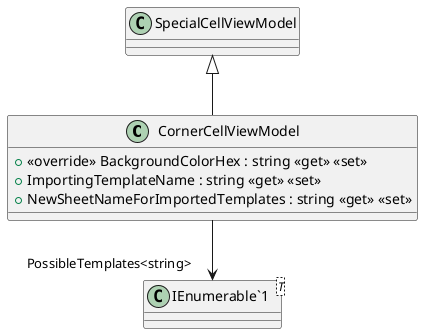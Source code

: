 @startuml
class CornerCellViewModel {
    + <<override>> BackgroundColorHex : string <<get>> <<set>>
    + ImportingTemplateName : string <<get>> <<set>>
    + NewSheetNameForImportedTemplates : string <<get>> <<set>>
}
class "IEnumerable`1"<T> {
}
SpecialCellViewModel <|-- CornerCellViewModel
CornerCellViewModel --> "PossibleTemplates<string>" "IEnumerable`1"
@enduml
